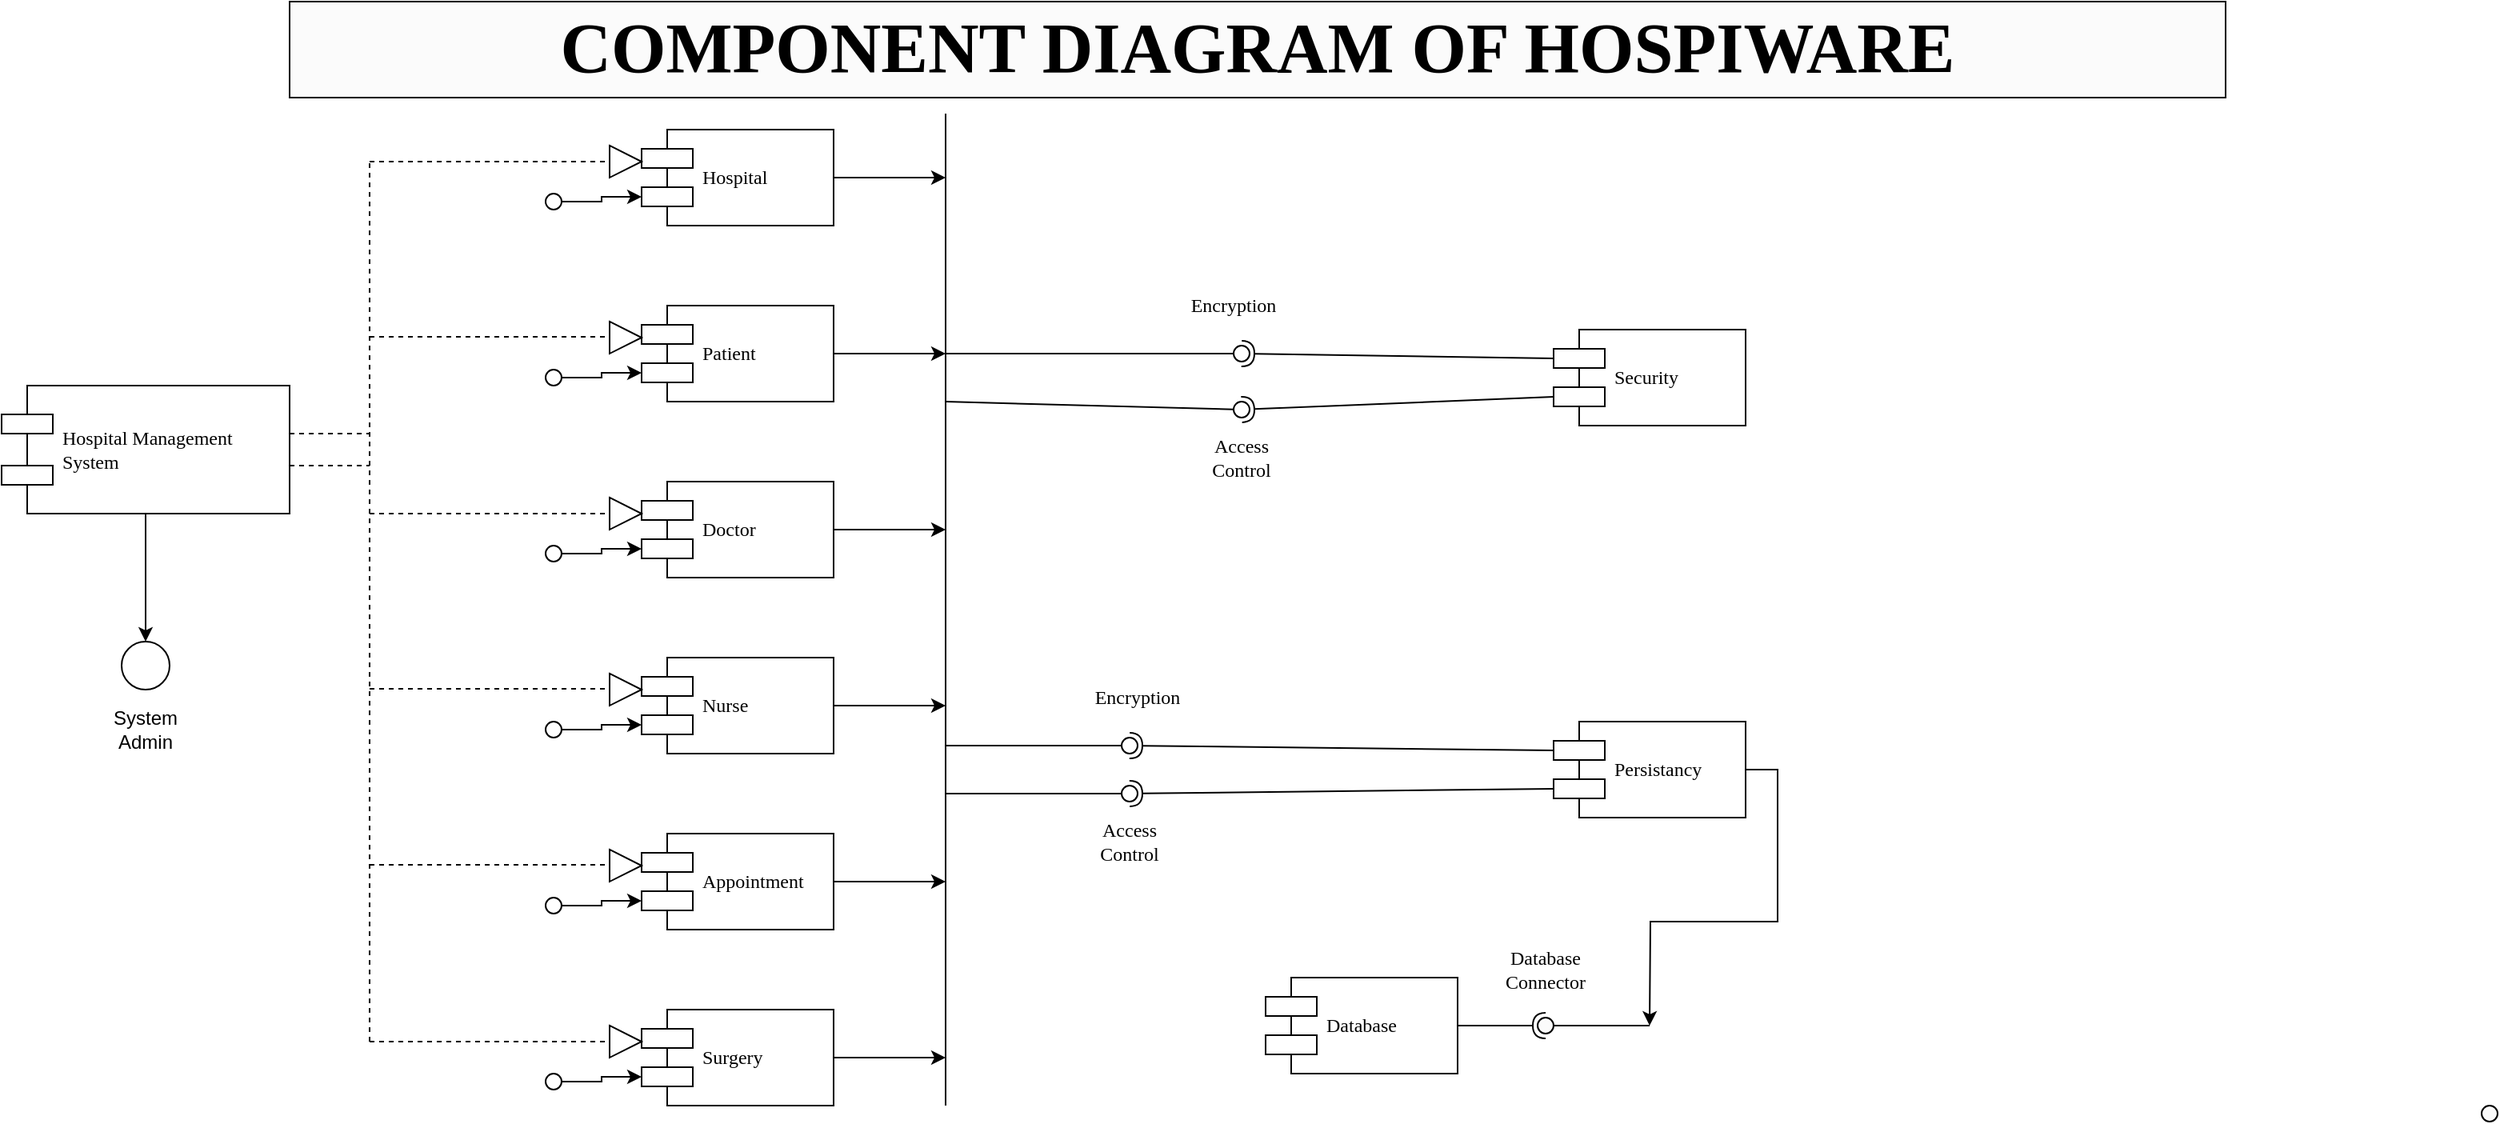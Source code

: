 <mxfile version="20.8.8" type="github">
  <diagram name="Page-1" id="5f0bae14-7c28-e335-631c-24af17079c00">
    <mxGraphModel dx="1313" dy="1536" grid="1" gridSize="10" guides="1" tooltips="1" connect="1" arrows="1" fold="1" page="1" pageScale="1" pageWidth="1100" pageHeight="850" background="none" math="0" shadow="0">
      <root>
        <mxCell id="0" />
        <mxCell id="1" parent="0" />
        <mxCell id="gJrPAwoHWTuPe3DyY9Ao-3" style="edgeStyle=orthogonalEdgeStyle;rounded=0;orthogonalLoop=1;jettySize=auto;html=1;exitX=0.5;exitY=1;exitDx=0;exitDy=0;entryX=0.5;entryY=0;entryDx=0;entryDy=0;" edge="1" parent="1" source="39150e848f15840c-5" target="gJrPAwoHWTuPe3DyY9Ao-2">
          <mxGeometry relative="1" as="geometry" />
        </mxCell>
        <mxCell id="39150e848f15840c-5" value="&lt;div style=&quot;&quot;&gt;Hospital Management&amp;nbsp;&lt;/div&gt;&lt;div style=&quot;&quot;&gt;System&lt;/div&gt;" style="shape=component;align=left;spacingLeft=36;rounded=0;shadow=0;comic=0;labelBackgroundColor=none;strokeWidth=1;fontFamily=Verdana;fontSize=12;html=1;" parent="1" vertex="1">
          <mxGeometry x="10" y="210" width="180" height="80" as="geometry" />
        </mxCell>
        <mxCell id="gJrPAwoHWTuPe3DyY9Ao-97" style="edgeStyle=orthogonalEdgeStyle;rounded=0;orthogonalLoop=1;jettySize=auto;html=1;exitX=1;exitY=0.5;exitDx=0;exitDy=0;" edge="1" parent="1" source="39150e848f15840c-7">
          <mxGeometry relative="1" as="geometry">
            <mxPoint x="600" y="630" as="targetPoint" />
          </mxGeometry>
        </mxCell>
        <mxCell id="39150e848f15840c-7" value="Surgery" style="shape=component;align=left;spacingLeft=36;rounded=0;shadow=0;comic=0;labelBackgroundColor=none;strokeWidth=1;fontFamily=Verdana;fontSize=12;html=1;" parent="1" vertex="1">
          <mxGeometry x="410" y="600" width="120" height="60" as="geometry" />
        </mxCell>
        <mxCell id="gJrPAwoHWTuPe3DyY9Ao-92" style="edgeStyle=orthogonalEdgeStyle;rounded=0;orthogonalLoop=1;jettySize=auto;html=1;exitX=1;exitY=0.5;exitDx=0;exitDy=0;" edge="1" parent="1" source="39150e848f15840c-10">
          <mxGeometry relative="1" as="geometry">
            <mxPoint x="600" y="80" as="targetPoint" />
          </mxGeometry>
        </mxCell>
        <mxCell id="39150e848f15840c-10" value="Hospital" style="shape=component;align=left;spacingLeft=36;rounded=0;shadow=0;comic=0;labelBackgroundColor=none;strokeWidth=1;fontFamily=Verdana;fontSize=12;html=1;" parent="1" vertex="1">
          <mxGeometry x="410" y="50" width="120" height="60" as="geometry" />
        </mxCell>
        <mxCell id="gJrPAwoHWTuPe3DyY9Ao-2" value="" style="ellipse;whiteSpace=wrap;html=1;aspect=fixed;" vertex="1" parent="1">
          <mxGeometry x="85" y="370" width="30" height="30" as="geometry" />
        </mxCell>
        <mxCell id="gJrPAwoHWTuPe3DyY9Ao-4" value="System Admin&lt;br&gt;" style="text;html=1;strokeColor=none;fillColor=none;align=center;verticalAlign=middle;whiteSpace=wrap;rounded=0;" vertex="1" parent="1">
          <mxGeometry x="70" y="410" width="60" height="30" as="geometry" />
        </mxCell>
        <mxCell id="gJrPAwoHWTuPe3DyY9Ao-93" style="edgeStyle=orthogonalEdgeStyle;rounded=0;orthogonalLoop=1;jettySize=auto;html=1;exitX=1;exitY=0.5;exitDx=0;exitDy=0;" edge="1" parent="1" source="gJrPAwoHWTuPe3DyY9Ao-5">
          <mxGeometry relative="1" as="geometry">
            <mxPoint x="600" y="190" as="targetPoint" />
          </mxGeometry>
        </mxCell>
        <mxCell id="gJrPAwoHWTuPe3DyY9Ao-5" value="Patient" style="shape=component;align=left;spacingLeft=36;rounded=0;shadow=0;comic=0;labelBackgroundColor=none;strokeWidth=1;fontFamily=Verdana;fontSize=12;html=1;" vertex="1" parent="1">
          <mxGeometry x="410" y="160" width="120" height="60" as="geometry" />
        </mxCell>
        <mxCell id="gJrPAwoHWTuPe3DyY9Ao-94" style="edgeStyle=orthogonalEdgeStyle;rounded=0;orthogonalLoop=1;jettySize=auto;html=1;exitX=1;exitY=0.5;exitDx=0;exitDy=0;" edge="1" parent="1" source="gJrPAwoHWTuPe3DyY9Ao-6">
          <mxGeometry relative="1" as="geometry">
            <mxPoint x="600" y="300" as="targetPoint" />
          </mxGeometry>
        </mxCell>
        <mxCell id="gJrPAwoHWTuPe3DyY9Ao-6" value="Doctor" style="shape=component;align=left;spacingLeft=36;rounded=0;shadow=0;comic=0;labelBackgroundColor=none;strokeWidth=1;fontFamily=Verdana;fontSize=12;html=1;" vertex="1" parent="1">
          <mxGeometry x="410" y="270" width="120" height="60" as="geometry" />
        </mxCell>
        <mxCell id="gJrPAwoHWTuPe3DyY9Ao-95" style="edgeStyle=orthogonalEdgeStyle;rounded=0;orthogonalLoop=1;jettySize=auto;html=1;exitX=1;exitY=0.5;exitDx=0;exitDy=0;" edge="1" parent="1" source="gJrPAwoHWTuPe3DyY9Ao-7">
          <mxGeometry relative="1" as="geometry">
            <mxPoint x="600" y="410" as="targetPoint" />
          </mxGeometry>
        </mxCell>
        <mxCell id="gJrPAwoHWTuPe3DyY9Ao-7" value="Nurse" style="shape=component;align=left;spacingLeft=36;rounded=0;shadow=0;comic=0;labelBackgroundColor=none;strokeWidth=1;fontFamily=Verdana;fontSize=12;html=1;" vertex="1" parent="1">
          <mxGeometry x="410" y="380" width="120" height="60" as="geometry" />
        </mxCell>
        <mxCell id="gJrPAwoHWTuPe3DyY9Ao-96" style="edgeStyle=orthogonalEdgeStyle;rounded=0;orthogonalLoop=1;jettySize=auto;html=1;exitX=1;exitY=0.5;exitDx=0;exitDy=0;" edge="1" parent="1" source="gJrPAwoHWTuPe3DyY9Ao-8">
          <mxGeometry relative="1" as="geometry">
            <mxPoint x="600" y="520" as="targetPoint" />
          </mxGeometry>
        </mxCell>
        <mxCell id="gJrPAwoHWTuPe3DyY9Ao-8" value="Appointment" style="shape=component;align=left;spacingLeft=36;rounded=0;shadow=0;comic=0;labelBackgroundColor=none;strokeWidth=1;fontFamily=Verdana;fontSize=12;html=1;" vertex="1" parent="1">
          <mxGeometry x="410" y="490" width="120" height="60" as="geometry" />
        </mxCell>
        <mxCell id="gJrPAwoHWTuPe3DyY9Ao-25" style="edgeStyle=orthogonalEdgeStyle;rounded=0;orthogonalLoop=1;jettySize=auto;html=1;exitX=1;exitY=0.5;exitDx=0;exitDy=0;entryX=0;entryY=0.7;entryDx=0;entryDy=0;" edge="1" parent="1" source="gJrPAwoHWTuPe3DyY9Ao-12" target="39150e848f15840c-10">
          <mxGeometry relative="1" as="geometry" />
        </mxCell>
        <mxCell id="gJrPAwoHWTuPe3DyY9Ao-12" value="" style="ellipse;whiteSpace=wrap;html=1;aspect=fixed;" vertex="1" parent="1">
          <mxGeometry x="350" y="90" width="10" height="10" as="geometry" />
        </mxCell>
        <mxCell id="gJrPAwoHWTuPe3DyY9Ao-48" style="edgeStyle=orthogonalEdgeStyle;rounded=0;orthogonalLoop=1;jettySize=auto;html=1;exitX=1;exitY=0.5;exitDx=0;exitDy=0;entryX=0;entryY=0.7;entryDx=0;entryDy=0;" edge="1" parent="1" source="gJrPAwoHWTuPe3DyY9Ao-26" target="gJrPAwoHWTuPe3DyY9Ao-5">
          <mxGeometry relative="1" as="geometry" />
        </mxCell>
        <mxCell id="gJrPAwoHWTuPe3DyY9Ao-26" value="" style="ellipse;whiteSpace=wrap;html=1;aspect=fixed;" vertex="1" parent="1">
          <mxGeometry x="350" y="200" width="10" height="10" as="geometry" />
        </mxCell>
        <mxCell id="gJrPAwoHWTuPe3DyY9Ao-32" style="edgeStyle=orthogonalEdgeStyle;rounded=0;orthogonalLoop=1;jettySize=auto;html=1;exitX=1;exitY=0.5;exitDx=0;exitDy=0;entryX=0;entryY=0.7;entryDx=0;entryDy=0;" edge="1" parent="1" source="gJrPAwoHWTuPe3DyY9Ao-27" target="gJrPAwoHWTuPe3DyY9Ao-6">
          <mxGeometry relative="1" as="geometry" />
        </mxCell>
        <mxCell id="gJrPAwoHWTuPe3DyY9Ao-27" value="" style="ellipse;whiteSpace=wrap;html=1;aspect=fixed;" vertex="1" parent="1">
          <mxGeometry x="350" y="310" width="10" height="10" as="geometry" />
        </mxCell>
        <mxCell id="gJrPAwoHWTuPe3DyY9Ao-33" style="edgeStyle=orthogonalEdgeStyle;rounded=0;orthogonalLoop=1;jettySize=auto;html=1;exitX=1;exitY=0.5;exitDx=0;exitDy=0;entryX=0;entryY=0.7;entryDx=0;entryDy=0;" edge="1" parent="1" source="gJrPAwoHWTuPe3DyY9Ao-28" target="gJrPAwoHWTuPe3DyY9Ao-7">
          <mxGeometry relative="1" as="geometry" />
        </mxCell>
        <mxCell id="gJrPAwoHWTuPe3DyY9Ao-28" value="" style="ellipse;whiteSpace=wrap;html=1;aspect=fixed;" vertex="1" parent="1">
          <mxGeometry x="350" y="420" width="10" height="10" as="geometry" />
        </mxCell>
        <mxCell id="gJrPAwoHWTuPe3DyY9Ao-34" style="edgeStyle=orthogonalEdgeStyle;rounded=0;orthogonalLoop=1;jettySize=auto;html=1;exitX=1;exitY=0.5;exitDx=0;exitDy=0;entryX=0;entryY=0.7;entryDx=0;entryDy=0;" edge="1" parent="1" source="gJrPAwoHWTuPe3DyY9Ao-29" target="gJrPAwoHWTuPe3DyY9Ao-8">
          <mxGeometry relative="1" as="geometry" />
        </mxCell>
        <mxCell id="gJrPAwoHWTuPe3DyY9Ao-29" value="" style="ellipse;whiteSpace=wrap;html=1;aspect=fixed;" vertex="1" parent="1">
          <mxGeometry x="350" y="530" width="10" height="10" as="geometry" />
        </mxCell>
        <mxCell id="gJrPAwoHWTuPe3DyY9Ao-36" style="edgeStyle=orthogonalEdgeStyle;rounded=0;orthogonalLoop=1;jettySize=auto;html=1;exitX=1;exitY=0.5;exitDx=0;exitDy=0;entryX=0;entryY=0.7;entryDx=0;entryDy=0;" edge="1" parent="1" source="gJrPAwoHWTuPe3DyY9Ao-35" target="39150e848f15840c-7">
          <mxGeometry relative="1" as="geometry" />
        </mxCell>
        <mxCell id="gJrPAwoHWTuPe3DyY9Ao-35" value="" style="ellipse;whiteSpace=wrap;html=1;aspect=fixed;" vertex="1" parent="1">
          <mxGeometry x="350" y="640" width="10" height="10" as="geometry" />
        </mxCell>
        <mxCell id="gJrPAwoHWTuPe3DyY9Ao-37" value="Database" style="shape=component;align=left;spacingLeft=36;rounded=0;shadow=0;comic=0;labelBackgroundColor=none;strokeWidth=1;fontFamily=Verdana;fontSize=12;html=1;rotation=0;" vertex="1" parent="1">
          <mxGeometry x="800" y="580" width="120" height="60" as="geometry" />
        </mxCell>
        <mxCell id="gJrPAwoHWTuPe3DyY9Ao-123" style="edgeStyle=orthogonalEdgeStyle;rounded=0;orthogonalLoop=1;jettySize=auto;html=1;exitX=1;exitY=0.5;exitDx=0;exitDy=0;fontFamily=Verdana;fontSize=12;fontColor=rgb(0, 0, 0);" edge="1" parent="1" source="gJrPAwoHWTuPe3DyY9Ao-38">
          <mxGeometry relative="1" as="geometry">
            <mxPoint x="1040" y="610" as="targetPoint" />
          </mxGeometry>
        </mxCell>
        <mxCell id="gJrPAwoHWTuPe3DyY9Ao-38" value="Persistancy" style="shape=component;align=left;spacingLeft=36;rounded=0;shadow=0;comic=0;labelBackgroundColor=none;strokeWidth=1;fontFamily=Verdana;fontSize=12;html=1;" vertex="1" parent="1">
          <mxGeometry x="980" y="420" width="120" height="60" as="geometry" />
        </mxCell>
        <mxCell id="gJrPAwoHWTuPe3DyY9Ao-39" value="Security" style="shape=component;align=left;spacingLeft=36;rounded=0;shadow=0;comic=0;labelBackgroundColor=none;strokeWidth=1;fontFamily=Verdana;fontSize=12;html=1;" vertex="1" parent="1">
          <mxGeometry x="980" y="175" width="120" height="60" as="geometry" />
        </mxCell>
        <mxCell id="gJrPAwoHWTuPe3DyY9Ao-40" value="" style="triangle;whiteSpace=wrap;html=1;" vertex="1" parent="1">
          <mxGeometry x="390" y="170" width="20" height="20" as="geometry" />
        </mxCell>
        <mxCell id="gJrPAwoHWTuPe3DyY9Ao-41" value="" style="triangle;whiteSpace=wrap;html=1;" vertex="1" parent="1">
          <mxGeometry x="390" y="60" width="20" height="20" as="geometry" />
        </mxCell>
        <mxCell id="gJrPAwoHWTuPe3DyY9Ao-43" value="" style="triangle;whiteSpace=wrap;html=1;" vertex="1" parent="1">
          <mxGeometry x="390" y="500" width="20" height="20" as="geometry" />
        </mxCell>
        <mxCell id="gJrPAwoHWTuPe3DyY9Ao-44" value="" style="triangle;whiteSpace=wrap;html=1;" vertex="1" parent="1">
          <mxGeometry x="390" y="390" width="20" height="20" as="geometry" />
        </mxCell>
        <mxCell id="gJrPAwoHWTuPe3DyY9Ao-45" value="" style="triangle;whiteSpace=wrap;html=1;" vertex="1" parent="1">
          <mxGeometry x="390" y="280" width="20" height="20" as="geometry" />
        </mxCell>
        <mxCell id="gJrPAwoHWTuPe3DyY9Ao-74" value="" style="endArrow=none;dashed=1;html=1;rounded=0;" edge="1" parent="1">
          <mxGeometry width="50" height="50" relative="1" as="geometry">
            <mxPoint x="240" y="620" as="sourcePoint" />
            <mxPoint x="240" y="70" as="targetPoint" />
          </mxGeometry>
        </mxCell>
        <mxCell id="gJrPAwoHWTuPe3DyY9Ao-77" value="" style="endArrow=none;dashed=1;html=1;rounded=0;" edge="1" parent="1">
          <mxGeometry width="50" height="50" relative="1" as="geometry">
            <mxPoint x="190" y="240" as="sourcePoint" />
            <mxPoint x="240" y="240" as="targetPoint" />
            <Array as="points">
              <mxPoint x="215" y="240" />
            </Array>
          </mxGeometry>
        </mxCell>
        <mxCell id="gJrPAwoHWTuPe3DyY9Ao-78" value="" style="endArrow=none;dashed=1;html=1;rounded=0;" edge="1" parent="1">
          <mxGeometry width="50" height="50" relative="1" as="geometry">
            <mxPoint x="190" y="260" as="sourcePoint" />
            <mxPoint x="240" y="260" as="targetPoint" />
            <Array as="points">
              <mxPoint x="215" y="260" />
            </Array>
          </mxGeometry>
        </mxCell>
        <mxCell id="gJrPAwoHWTuPe3DyY9Ao-79" value="" style="endArrow=none;dashed=1;html=1;rounded=0;" edge="1" parent="1">
          <mxGeometry width="50" height="50" relative="1" as="geometry">
            <mxPoint x="240" y="70" as="sourcePoint" />
            <mxPoint x="390" y="70" as="targetPoint" />
          </mxGeometry>
        </mxCell>
        <mxCell id="gJrPAwoHWTuPe3DyY9Ao-81" value="" style="endArrow=none;dashed=1;html=1;rounded=0;" edge="1" parent="1">
          <mxGeometry width="50" height="50" relative="1" as="geometry">
            <mxPoint x="240" y="179.5" as="sourcePoint" />
            <mxPoint x="390" y="179.5" as="targetPoint" />
          </mxGeometry>
        </mxCell>
        <mxCell id="gJrPAwoHWTuPe3DyY9Ao-82" value="" style="endArrow=none;dashed=1;html=1;rounded=0;" edge="1" parent="1">
          <mxGeometry width="50" height="50" relative="1" as="geometry">
            <mxPoint x="240" y="290" as="sourcePoint" />
            <mxPoint x="390" y="290" as="targetPoint" />
          </mxGeometry>
        </mxCell>
        <mxCell id="gJrPAwoHWTuPe3DyY9Ao-83" value="" style="endArrow=none;dashed=1;html=1;rounded=0;" edge="1" parent="1">
          <mxGeometry width="50" height="50" relative="1" as="geometry">
            <mxPoint x="240" y="399.5" as="sourcePoint" />
            <mxPoint x="390" y="399.5" as="targetPoint" />
          </mxGeometry>
        </mxCell>
        <mxCell id="gJrPAwoHWTuPe3DyY9Ao-84" value="" style="endArrow=none;dashed=1;html=1;rounded=0;" edge="1" parent="1">
          <mxGeometry width="50" height="50" relative="1" as="geometry">
            <mxPoint x="240" y="509.5" as="sourcePoint" />
            <mxPoint x="390" y="509.5" as="targetPoint" />
          </mxGeometry>
        </mxCell>
        <mxCell id="gJrPAwoHWTuPe3DyY9Ao-85" value="" style="endArrow=none;dashed=1;html=1;rounded=0;startArrow=none;" edge="1" parent="1" source="gJrPAwoHWTuPe3DyY9Ao-86">
          <mxGeometry width="50" height="50" relative="1" as="geometry">
            <mxPoint x="240" y="620" as="sourcePoint" />
            <mxPoint x="390" y="620" as="targetPoint" />
          </mxGeometry>
        </mxCell>
        <mxCell id="gJrPAwoHWTuPe3DyY9Ao-87" value="" style="endArrow=none;dashed=1;html=1;rounded=0;" edge="1" parent="1" target="gJrPAwoHWTuPe3DyY9Ao-86">
          <mxGeometry width="50" height="50" relative="1" as="geometry">
            <mxPoint x="240" y="620" as="sourcePoint" />
            <mxPoint x="390" y="620" as="targetPoint" />
          </mxGeometry>
        </mxCell>
        <mxCell id="gJrPAwoHWTuPe3DyY9Ao-86" value="" style="triangle;whiteSpace=wrap;html=1;" vertex="1" parent="1">
          <mxGeometry x="390" y="610" width="20" height="20" as="geometry" />
        </mxCell>
        <mxCell id="gJrPAwoHWTuPe3DyY9Ao-91" value="" style="endArrow=none;html=1;rounded=0;" edge="1" parent="1">
          <mxGeometry width="50" height="50" relative="1" as="geometry">
            <mxPoint x="600" y="660" as="sourcePoint" />
            <mxPoint x="600" y="40" as="targetPoint" />
          </mxGeometry>
        </mxCell>
        <mxCell id="gJrPAwoHWTuPe3DyY9Ao-98" value="" style="rounded=0;orthogonalLoop=1;jettySize=auto;html=1;endArrow=none;endFill=0;sketch=0;sourcePerimeterSpacing=0;targetPerimeterSpacing=0;" edge="1" target="gJrPAwoHWTuPe3DyY9Ao-100" parent="1">
          <mxGeometry relative="1" as="geometry">
            <mxPoint x="600" y="190" as="sourcePoint" />
            <Array as="points" />
          </mxGeometry>
        </mxCell>
        <mxCell id="gJrPAwoHWTuPe3DyY9Ao-99" value="" style="rounded=0;orthogonalLoop=1;jettySize=auto;html=1;endArrow=halfCircle;endFill=0;entryX=0.5;entryY=0.5;endSize=6;strokeWidth=1;sketch=0;exitX=0;exitY=0.3;exitDx=0;exitDy=0;" edge="1" target="gJrPAwoHWTuPe3DyY9Ao-100" parent="1" source="gJrPAwoHWTuPe3DyY9Ao-39">
          <mxGeometry relative="1" as="geometry">
            <mxPoint x="910" y="355" as="sourcePoint" />
          </mxGeometry>
        </mxCell>
        <mxCell id="gJrPAwoHWTuPe3DyY9Ao-100" value="" style="ellipse;whiteSpace=wrap;html=1;align=center;aspect=fixed;resizable=0;points=[];outlineConnect=0;sketch=0;" vertex="1" parent="1">
          <mxGeometry x="780" y="185" width="10" height="10" as="geometry" />
        </mxCell>
        <mxCell id="gJrPAwoHWTuPe3DyY9Ao-103" value="" style="ellipse;whiteSpace=wrap;html=1;align=center;aspect=fixed;resizable=0;points=[];outlineConnect=0;sketch=0;fillColor=rgb(251, 251, 251);strokeColor=rgb(0, 0, 0);fontColor=rgb(0, 0, 0);" vertex="1" parent="1">
          <mxGeometry x="1560" y="660" width="10" height="10" as="geometry" />
        </mxCell>
        <mxCell id="gJrPAwoHWTuPe3DyY9Ao-107" value="" style="rounded=0;orthogonalLoop=1;jettySize=auto;html=1;endArrow=none;endFill=0;sketch=0;sourcePerimeterSpacing=0;targetPerimeterSpacing=0;" edge="1" target="gJrPAwoHWTuPe3DyY9Ao-109" parent="1">
          <mxGeometry relative="1" as="geometry">
            <mxPoint x="600" y="220" as="sourcePoint" />
          </mxGeometry>
        </mxCell>
        <mxCell id="gJrPAwoHWTuPe3DyY9Ao-108" value="" style="rounded=0;orthogonalLoop=1;jettySize=auto;html=1;endArrow=halfCircle;endFill=0;entryX=0.5;entryY=0.5;endSize=6;strokeWidth=1;sketch=0;exitX=0;exitY=0.7;exitDx=0;exitDy=0;" edge="1" target="gJrPAwoHWTuPe3DyY9Ao-109" parent="1" source="gJrPAwoHWTuPe3DyY9Ao-39">
          <mxGeometry relative="1" as="geometry">
            <mxPoint x="840" y="135" as="sourcePoint" />
          </mxGeometry>
        </mxCell>
        <mxCell id="gJrPAwoHWTuPe3DyY9Ao-109" value="" style="ellipse;whiteSpace=wrap;html=1;align=center;aspect=fixed;resizable=0;points=[];outlineConnect=0;sketch=0;" vertex="1" parent="1">
          <mxGeometry x="780" y="220" width="10" height="10" as="geometry" />
        </mxCell>
        <mxCell id="gJrPAwoHWTuPe3DyY9Ao-110" value="" style="rounded=0;orthogonalLoop=1;jettySize=auto;html=1;endArrow=none;endFill=0;sketch=0;sourcePerimeterSpacing=0;targetPerimeterSpacing=0;" edge="1" target="gJrPAwoHWTuPe3DyY9Ao-112" parent="1">
          <mxGeometry relative="1" as="geometry">
            <mxPoint x="600" y="435" as="sourcePoint" />
          </mxGeometry>
        </mxCell>
        <mxCell id="gJrPAwoHWTuPe3DyY9Ao-111" value="" style="rounded=0;orthogonalLoop=1;jettySize=auto;html=1;endArrow=halfCircle;endFill=0;entryX=0.5;entryY=0.5;endSize=6;strokeWidth=1;sketch=0;exitX=0;exitY=0.3;exitDx=0;exitDy=0;" edge="1" target="gJrPAwoHWTuPe3DyY9Ao-112" parent="1" source="gJrPAwoHWTuPe3DyY9Ao-38">
          <mxGeometry relative="1" as="geometry">
            <mxPoint x="840" y="335" as="sourcePoint" />
          </mxGeometry>
        </mxCell>
        <mxCell id="gJrPAwoHWTuPe3DyY9Ao-112" value="" style="ellipse;whiteSpace=wrap;html=1;align=center;aspect=fixed;resizable=0;points=[];outlineConnect=0;sketch=0;" vertex="1" parent="1">
          <mxGeometry x="710" y="430" width="10" height="10" as="geometry" />
        </mxCell>
        <mxCell id="gJrPAwoHWTuPe3DyY9Ao-113" value="" style="rounded=0;orthogonalLoop=1;jettySize=auto;html=1;endArrow=none;endFill=0;sketch=0;sourcePerimeterSpacing=0;targetPerimeterSpacing=0;" edge="1" target="gJrPAwoHWTuPe3DyY9Ao-115" parent="1">
          <mxGeometry relative="1" as="geometry">
            <mxPoint x="600" y="465" as="sourcePoint" />
          </mxGeometry>
        </mxCell>
        <mxCell id="gJrPAwoHWTuPe3DyY9Ao-114" value="" style="rounded=0;orthogonalLoop=1;jettySize=auto;html=1;endArrow=halfCircle;endFill=0;entryX=0.5;entryY=0.5;endSize=6;strokeWidth=1;sketch=0;exitX=0;exitY=0.7;exitDx=0;exitDy=0;" edge="1" target="gJrPAwoHWTuPe3DyY9Ao-115" parent="1" source="gJrPAwoHWTuPe3DyY9Ao-38">
          <mxGeometry relative="1" as="geometry">
            <mxPoint x="840" y="335" as="sourcePoint" />
          </mxGeometry>
        </mxCell>
        <mxCell id="gJrPAwoHWTuPe3DyY9Ao-115" value="" style="ellipse;whiteSpace=wrap;html=1;align=center;aspect=fixed;resizable=0;points=[];outlineConnect=0;sketch=0;" vertex="1" parent="1">
          <mxGeometry x="710" y="460" width="10" height="10" as="geometry" />
        </mxCell>
        <mxCell id="gJrPAwoHWTuPe3DyY9Ao-117" value="" style="rounded=0;orthogonalLoop=1;jettySize=auto;html=1;endArrow=none;endFill=0;sketch=0;sourcePerimeterSpacing=0;targetPerimeterSpacing=0;fontFamily=Verdana;fontSize=12;fontColor=rgb(0, 0, 0);" edge="1" target="gJrPAwoHWTuPe3DyY9Ao-119" parent="1">
          <mxGeometry relative="1" as="geometry">
            <mxPoint x="1040" y="610" as="sourcePoint" />
          </mxGeometry>
        </mxCell>
        <mxCell id="gJrPAwoHWTuPe3DyY9Ao-118" value="" style="rounded=0;orthogonalLoop=1;jettySize=auto;html=1;endArrow=halfCircle;endFill=0;entryX=0.5;entryY=0.5;endSize=6;strokeWidth=1;sketch=0;fontFamily=Verdana;fontSize=12;fontColor=rgb(0, 0, 0);" edge="1" target="gJrPAwoHWTuPe3DyY9Ao-119" parent="1" source="gJrPAwoHWTuPe3DyY9Ao-37">
          <mxGeometry relative="1" as="geometry">
            <mxPoint x="1040" y="535" as="sourcePoint" />
          </mxGeometry>
        </mxCell>
        <mxCell id="gJrPAwoHWTuPe3DyY9Ao-119" value="" style="ellipse;whiteSpace=wrap;html=1;align=center;aspect=fixed;resizable=0;points=[];outlineConnect=0;sketch=0;rounded=0;shadow=0;labelBackgroundColor=none;comic=0;strokeColor=rgb(0, 0, 0);strokeWidth=1;fontFamily=Verdana;fontSize=12;fontColor=rgb(0, 0, 0);fillColor=rgb(251, 251, 251);rotation=0;" vertex="1" parent="1">
          <mxGeometry x="970" y="605" width="10" height="10" as="geometry" />
        </mxCell>
        <mxCell id="gJrPAwoHWTuPe3DyY9Ao-124" value="Encryption" style="text;html=1;strokeColor=none;fillColor=none;align=center;verticalAlign=middle;whiteSpace=wrap;rounded=0;fontSize=12;fontFamily=Verdana;fontColor=rgb(0, 0, 0);" vertex="1" parent="1">
          <mxGeometry x="750" y="145" width="60" height="30" as="geometry" />
        </mxCell>
        <mxCell id="gJrPAwoHWTuPe3DyY9Ao-126" value="Access Control" style="text;html=1;strokeColor=none;fillColor=none;align=center;verticalAlign=middle;whiteSpace=wrap;rounded=0;fontSize=12;fontFamily=Verdana;fontColor=rgb(0, 0, 0);" vertex="1" parent="1">
          <mxGeometry x="755" y="240" width="60" height="30" as="geometry" />
        </mxCell>
        <mxCell id="gJrPAwoHWTuPe3DyY9Ao-128" value="Encryption" style="text;html=1;strokeColor=none;fillColor=none;align=center;verticalAlign=middle;whiteSpace=wrap;rounded=0;fontSize=12;fontFamily=Verdana;fontColor=rgb(0, 0, 0);" vertex="1" parent="1">
          <mxGeometry x="690" y="390" width="60" height="30" as="geometry" />
        </mxCell>
        <mxCell id="gJrPAwoHWTuPe3DyY9Ao-129" value="Access Control" style="text;html=1;strokeColor=none;fillColor=none;align=center;verticalAlign=middle;whiteSpace=wrap;rounded=0;fontSize=12;fontFamily=Verdana;fontColor=rgb(0, 0, 0);" vertex="1" parent="1">
          <mxGeometry x="685" y="480" width="60" height="30" as="geometry" />
        </mxCell>
        <mxCell id="gJrPAwoHWTuPe3DyY9Ao-130" value="Database Connector" style="text;html=1;strokeColor=none;fillColor=none;align=center;verticalAlign=middle;whiteSpace=wrap;rounded=0;fontSize=12;fontFamily=Verdana;fontColor=rgb(0, 0, 0);" vertex="1" parent="1">
          <mxGeometry x="945" y="560" width="60" height="30" as="geometry" />
        </mxCell>
        <mxCell id="gJrPAwoHWTuPe3DyY9Ao-131" value="&lt;b&gt;&lt;font style=&quot;font-size: 44px;&quot;&gt;COMPONENT DIAGRAM OF HOSPIWARE&lt;/font&gt;&lt;/b&gt;" style="rounded=0;whiteSpace=wrap;html=1;shadow=0;labelBackgroundColor=none;comic=0;strokeColor=rgb(0, 0, 0);strokeWidth=1;fontFamily=Verdana;fontSize=12;fontColor=rgb(0, 0, 0);fillColor=rgb(251, 251, 251);" vertex="1" parent="1">
          <mxGeometry x="190" y="-30" width="1210" height="60" as="geometry" />
        </mxCell>
      </root>
    </mxGraphModel>
  </diagram>
</mxfile>

